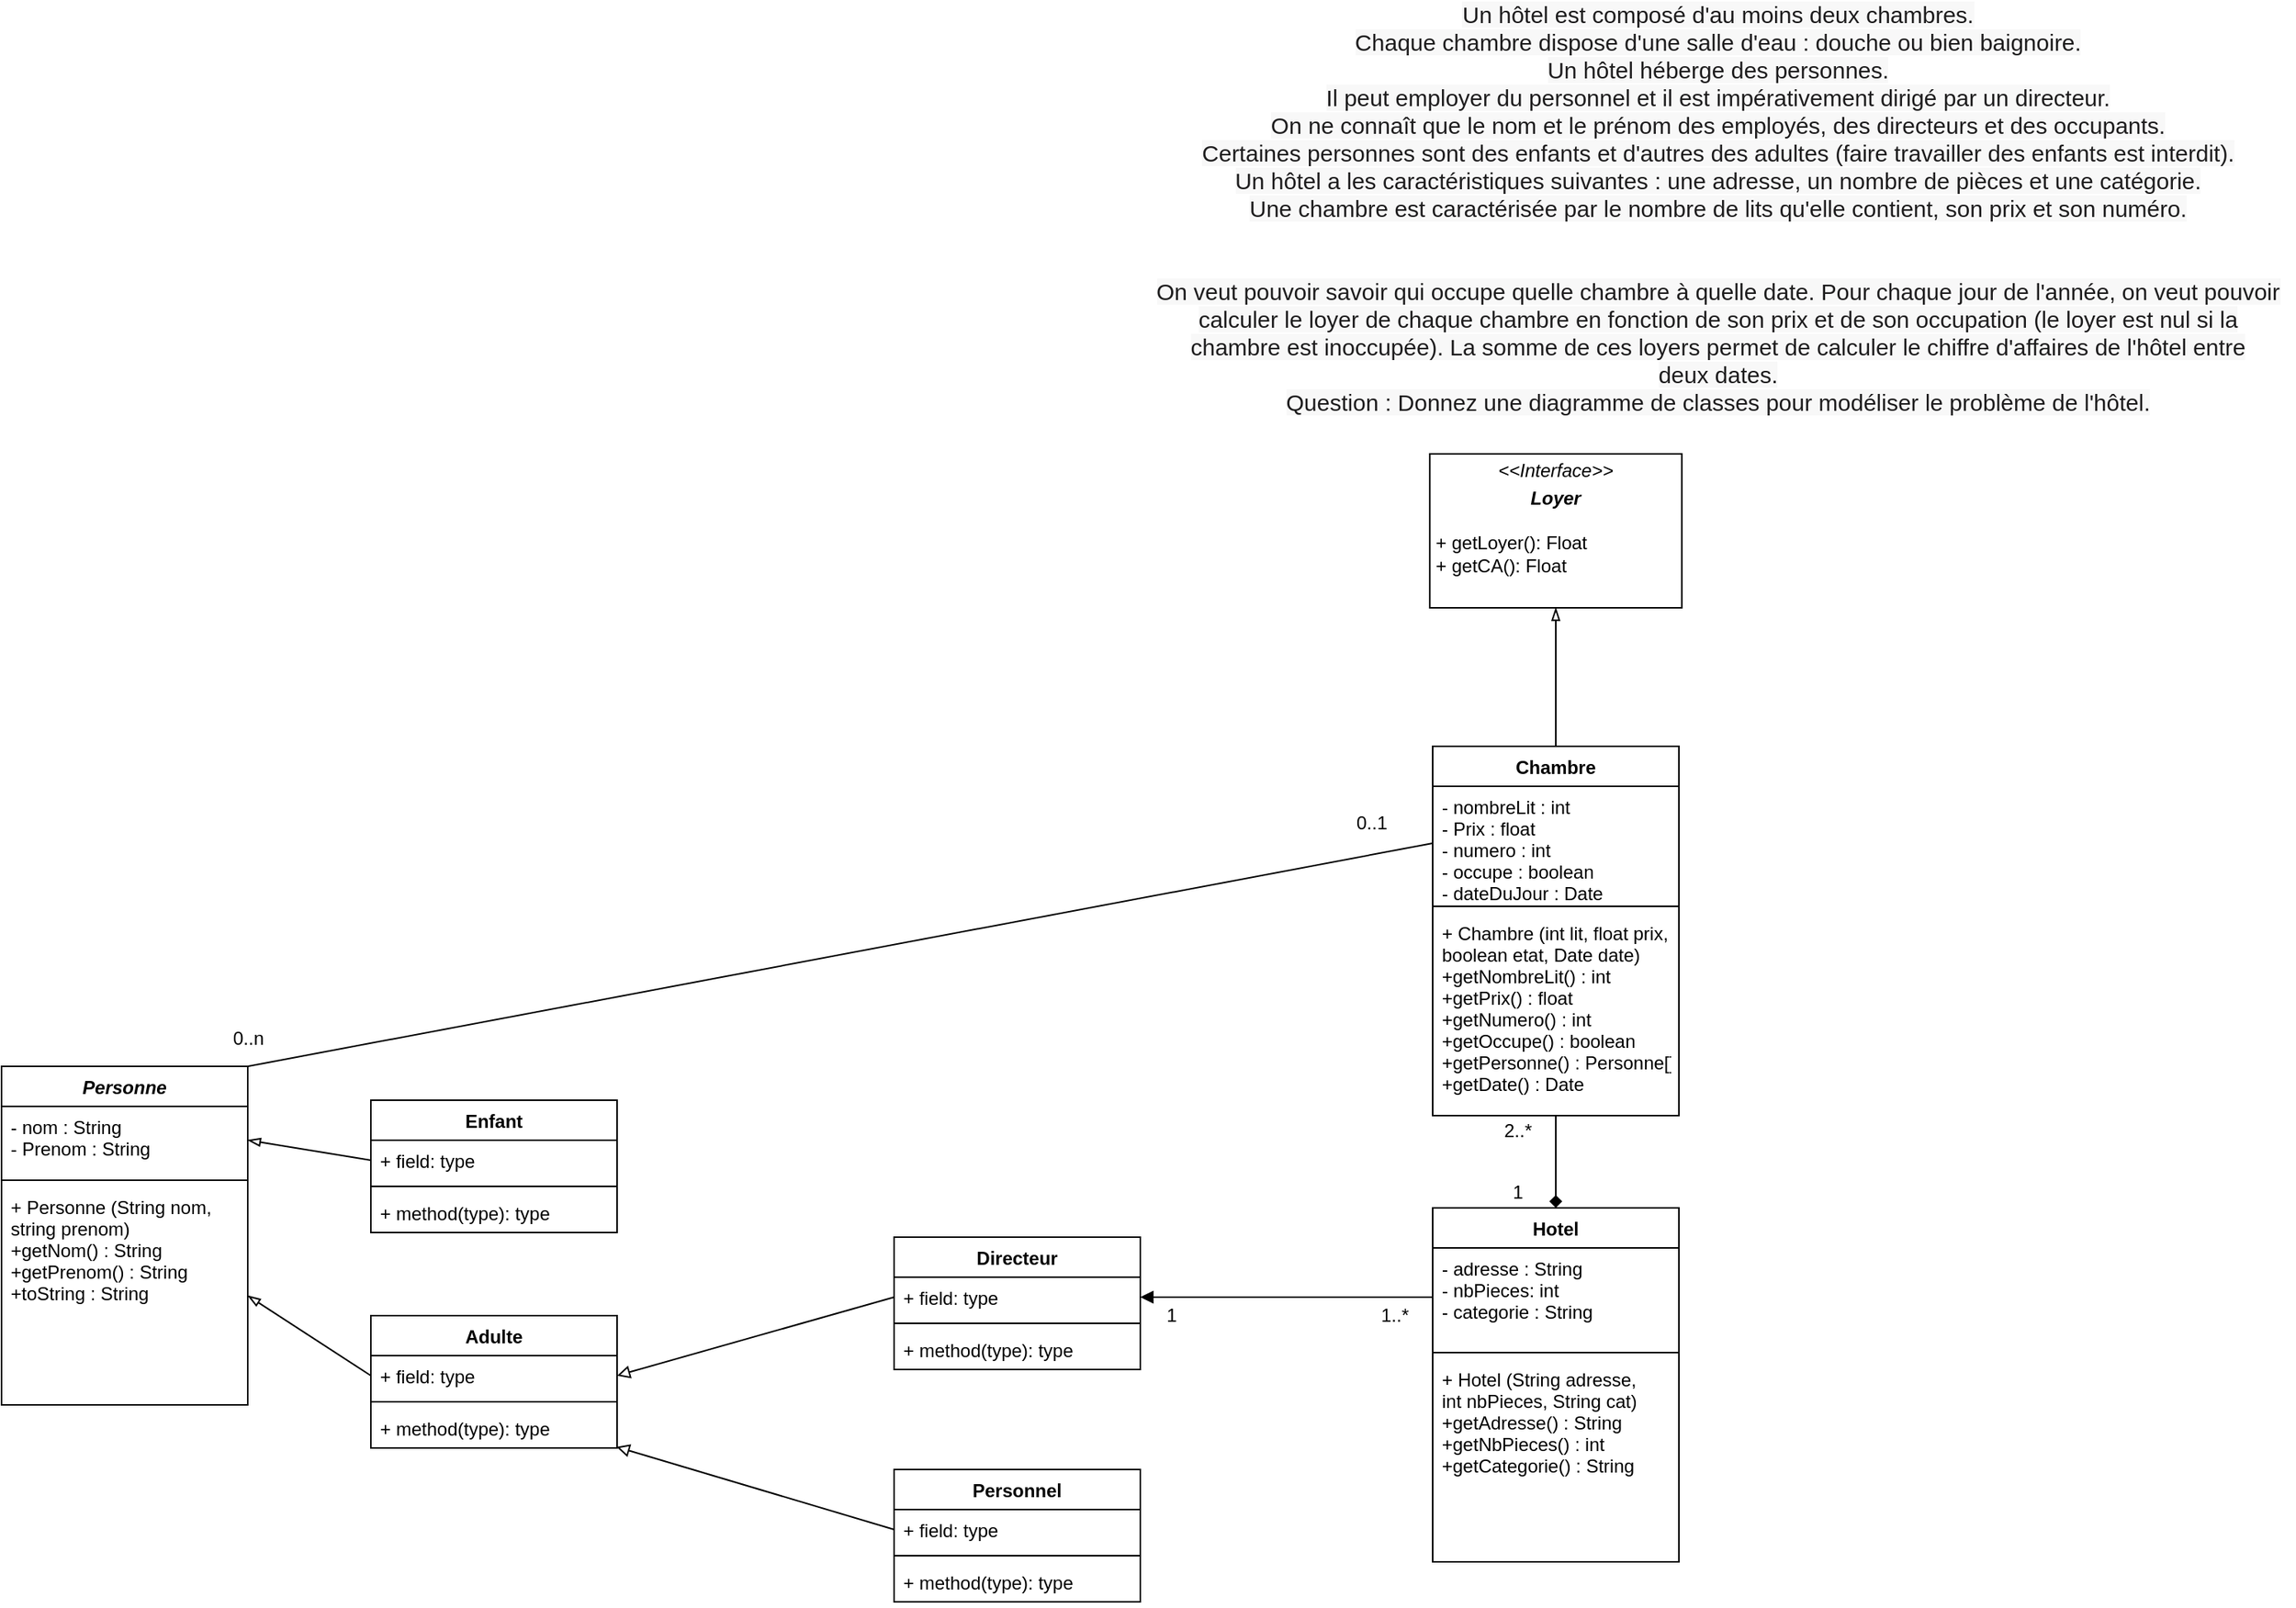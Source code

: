 <mxfile version="13.9.9" type="device"><diagram id="qVAw_95SvzIH4XZqb36K" name="Page-1"><mxGraphModel dx="1913" dy="-1509" grid="1" gridSize="10" guides="1" tooltips="1" connect="1" arrows="1" fold="1" page="1" pageScale="1" pageWidth="827" pageHeight="1169" math="0" shadow="0"><root><mxCell id="0"/><mxCell id="1" parent="0"/><mxCell id="4s2vEbkhP99Y_Z4xE4lT-126" value="&lt;span style=&quot;color: rgb(29 , 28 , 29) ; font-family: , &amp;#34;applelogo&amp;#34; , sans-serif ; font-size: 15px ; text-align: left ; background-color: rgb(248 , 248 , 248)&quot;&gt;Un hôtel est composé d'au moins deux chambres.&lt;/span&gt;&lt;br style=&quot;box-sizing: inherit ; color: rgb(29 , 28 , 29) ; font-family: , &amp;#34;applelogo&amp;#34; , sans-serif ; font-size: 15px ; text-align: left ; background-color: rgb(248 , 248 , 248)&quot;&gt;&lt;span style=&quot;color: rgb(29 , 28 , 29) ; font-family: , &amp;#34;applelogo&amp;#34; , sans-serif ; font-size: 15px ; text-align: left ; background-color: rgb(248 , 248 , 248)&quot;&gt;Chaque chambre dispose d'une salle d'eau : douche ou bien baignoire.&lt;/span&gt;&lt;br style=&quot;box-sizing: inherit ; color: rgb(29 , 28 , 29) ; font-family: , &amp;#34;applelogo&amp;#34; , sans-serif ; font-size: 15px ; text-align: left ; background-color: rgb(248 , 248 , 248)&quot;&gt;&lt;span style=&quot;color: rgb(29 , 28 , 29) ; font-family: , &amp;#34;applelogo&amp;#34; , sans-serif ; font-size: 15px ; text-align: left ; background-color: rgb(248 , 248 , 248)&quot;&gt;Un hôtel héberge des personnes.&lt;/span&gt;&lt;br style=&quot;box-sizing: inherit ; color: rgb(29 , 28 , 29) ; font-family: , &amp;#34;applelogo&amp;#34; , sans-serif ; font-size: 15px ; text-align: left ; background-color: rgb(248 , 248 , 248)&quot;&gt;&lt;span style=&quot;color: rgb(29 , 28 , 29) ; font-family: , &amp;#34;applelogo&amp;#34; , sans-serif ; font-size: 15px ; text-align: left ; background-color: rgb(248 , 248 , 248)&quot;&gt;Il peut employer du personnel et il est impérativement dirigé par un directeur.&lt;/span&gt;&lt;br style=&quot;box-sizing: inherit ; color: rgb(29 , 28 , 29) ; font-family: , &amp;#34;applelogo&amp;#34; , sans-serif ; font-size: 15px ; text-align: left ; background-color: rgb(248 , 248 , 248)&quot;&gt;&lt;span style=&quot;color: rgb(29 , 28 , 29) ; font-family: , &amp;#34;applelogo&amp;#34; , sans-serif ; font-size: 15px ; text-align: left ; background-color: rgb(248 , 248 , 248)&quot;&gt;On ne connaît que le nom et le prénom des employés, des directeurs et des occupants.&lt;/span&gt;&lt;br style=&quot;box-sizing: inherit ; color: rgb(29 , 28 , 29) ; font-family: , &amp;#34;applelogo&amp;#34; , sans-serif ; font-size: 15px ; text-align: left ; background-color: rgb(248 , 248 , 248)&quot;&gt;&lt;span style=&quot;color: rgb(29 , 28 , 29) ; font-family: , &amp;#34;applelogo&amp;#34; , sans-serif ; font-size: 15px ; text-align: left ; background-color: rgb(248 , 248 , 248)&quot;&gt;Certaines personnes sont des enfants et d'autres des adultes (faire travailler des enfants est interdit).&lt;/span&gt;&lt;br style=&quot;box-sizing: inherit ; color: rgb(29 , 28 , 29) ; font-family: , &amp;#34;applelogo&amp;#34; , sans-serif ; font-size: 15px ; text-align: left ; background-color: rgb(248 , 248 , 248)&quot;&gt;&lt;span style=&quot;color: rgb(29 , 28 , 29) ; font-family: , &amp;#34;applelogo&amp;#34; , sans-serif ; font-size: 15px ; text-align: left ; background-color: rgb(248 , 248 , 248)&quot;&gt;Un hôtel a les caractéristiques suivantes : une adresse, un nombre de pièces et une catégorie.&lt;/span&gt;&lt;br style=&quot;box-sizing: inherit ; color: rgb(29 , 28 , 29) ; font-family: , &amp;#34;applelogo&amp;#34; , sans-serif ; font-size: 15px ; text-align: left ; background-color: rgb(248 , 248 , 248)&quot;&gt;&lt;span style=&quot;color: rgb(29 , 28 , 29) ; font-family: , &amp;#34;applelogo&amp;#34; , sans-serif ; font-size: 15px ; text-align: left ; background-color: rgb(248 , 248 , 248)&quot;&gt;Une chambre est caractérisée par le nombre de lits qu'elle contient, son prix et son numéro.&lt;/span&gt;&lt;br style=&quot;box-sizing: inherit ; color: rgb(29 , 28 , 29) ; font-family: , &amp;#34;applelogo&amp;#34; , sans-serif ; font-size: 15px ; text-align: left ; background-color: rgb(248 , 248 , 248)&quot;&gt;&lt;span style=&quot;color: rgb(29 , 28 , 29) ; font-family: , &amp;#34;applelogo&amp;#34; , sans-serif ; font-size: 15px ; text-align: left ; background-color: rgb(248 , 248 , 248)&quot;&gt;&lt;br&gt;&lt;br&gt;On veut pouvoir savoir qui occupe quelle chambre à quelle date. Pour chaque jour de l'année, on veut pouvoir&lt;/span&gt;&lt;br style=&quot;box-sizing: inherit ; color: rgb(29 , 28 , 29) ; font-family: , &amp;#34;applelogo&amp;#34; , sans-serif ; font-size: 15px ; text-align: left ; background-color: rgb(248 , 248 , 248)&quot;&gt;&lt;span style=&quot;color: rgb(29 , 28 , 29) ; font-family: , &amp;#34;applelogo&amp;#34; , sans-serif ; font-size: 15px ; text-align: left ; background-color: rgb(248 , 248 , 248)&quot;&gt;calculer le loyer de chaque chambre en fonction de son prix et de son occupation (le loyer est nul si la&lt;/span&gt;&lt;br style=&quot;box-sizing: inherit ; color: rgb(29 , 28 , 29) ; font-family: , &amp;#34;applelogo&amp;#34; , sans-serif ; font-size: 15px ; text-align: left ; background-color: rgb(248 , 248 , 248)&quot;&gt;&lt;span style=&quot;color: rgb(29 , 28 , 29) ; font-family: , &amp;#34;applelogo&amp;#34; , sans-serif ; font-size: 15px ; text-align: left ; background-color: rgb(248 , 248 , 248)&quot;&gt;chambre est inoccupée). La somme de ces loyers permet de calculer le chiffre d'affaires de l'hôtel entre&lt;/span&gt;&lt;br style=&quot;box-sizing: inherit ; color: rgb(29 , 28 , 29) ; font-family: , &amp;#34;applelogo&amp;#34; , sans-serif ; font-size: 15px ; text-align: left ; background-color: rgb(248 , 248 , 248)&quot;&gt;&lt;span style=&quot;color: rgb(29 , 28 , 29) ; font-family: , &amp;#34;applelogo&amp;#34; , sans-serif ; font-size: 15px ; text-align: left ; background-color: rgb(248 , 248 , 248)&quot;&gt;deux dates.&lt;/span&gt;&lt;br style=&quot;box-sizing: inherit ; color: rgb(29 , 28 , 29) ; font-family: , &amp;#34;applelogo&amp;#34; , sans-serif ; font-size: 15px ; text-align: left ; background-color: rgb(248 , 248 , 248)&quot;&gt;&lt;span style=&quot;color: rgb(29 , 28 , 29) ; font-family: , &amp;#34;applelogo&amp;#34; , sans-serif ; font-size: 15px ; text-align: left ; background-color: rgb(248 , 248 , 248)&quot;&gt;Question : Donnez une diagramme de classes pour modéliser le problème de l'hôtel.&lt;/span&gt;" style="text;html=1;align=center;verticalAlign=middle;resizable=0;points=[];autosize=1;" parent="1" vertex="1"><mxGeometry y="3265" width="750" height="230" as="geometry"/></mxCell><mxCell id="4s2vEbkhP99Y_Z4xE4lT-136" value="Hotel" style="swimlane;fontStyle=1;align=center;verticalAlign=top;childLayout=stackLayout;horizontal=1;startSize=26;horizontalStack=0;resizeParent=1;resizeParentMax=0;resizeLast=0;collapsible=1;marginBottom=0;" parent="1" vertex="1"><mxGeometry x="190" y="4030" width="160" height="230" as="geometry"/></mxCell><mxCell id="4s2vEbkhP99Y_Z4xE4lT-137" value="- adresse : String&#10;- nbPieces: int&#10;- categorie : String" style="text;strokeColor=none;fillColor=none;align=left;verticalAlign=top;spacingLeft=4;spacingRight=4;overflow=hidden;rotatable=0;points=[[0,0.5],[1,0.5]];portConstraint=eastwest;" parent="4s2vEbkhP99Y_Z4xE4lT-136" vertex="1"><mxGeometry y="26" width="160" height="64" as="geometry"/></mxCell><mxCell id="4s2vEbkhP99Y_Z4xE4lT-138" value="" style="line;strokeWidth=1;fillColor=none;align=left;verticalAlign=middle;spacingTop=-1;spacingLeft=3;spacingRight=3;rotatable=0;labelPosition=right;points=[];portConstraint=eastwest;" parent="4s2vEbkhP99Y_Z4xE4lT-136" vertex="1"><mxGeometry y="90" width="160" height="8" as="geometry"/></mxCell><mxCell id="4s2vEbkhP99Y_Z4xE4lT-139" value="+ Hotel (String adresse, &#10;int nbPieces, String cat)&#10;+getAdresse() : String&#10;+getNbPieces() : int&#10;+getCategorie() : String" style="text;strokeColor=none;fillColor=none;align=left;verticalAlign=top;spacingLeft=4;spacingRight=4;overflow=hidden;rotatable=0;points=[[0,0.5],[1,0.5]];portConstraint=eastwest;" parent="4s2vEbkhP99Y_Z4xE4lT-136" vertex="1"><mxGeometry y="98" width="160" height="132" as="geometry"/></mxCell><mxCell id="4s2vEbkhP99Y_Z4xE4lT-140" value="Chambre" style="swimlane;fontStyle=1;align=center;verticalAlign=top;childLayout=stackLayout;horizontal=1;startSize=26;horizontalStack=0;resizeParent=1;resizeParentMax=0;resizeLast=0;collapsible=1;marginBottom=0;" parent="1" vertex="1"><mxGeometry x="190" y="3730" width="160" height="240" as="geometry"/></mxCell><mxCell id="4s2vEbkhP99Y_Z4xE4lT-141" value="- nombreLit : int&#10;- Prix : float&#10;- numero : int&#10;- occupe : boolean&#10;- dateDuJour : Date" style="text;strokeColor=none;fillColor=none;align=left;verticalAlign=top;spacingLeft=4;spacingRight=4;overflow=hidden;rotatable=0;points=[[0,0.5],[1,0.5]];portConstraint=eastwest;" parent="4s2vEbkhP99Y_Z4xE4lT-140" vertex="1"><mxGeometry y="26" width="160" height="74" as="geometry"/></mxCell><mxCell id="4s2vEbkhP99Y_Z4xE4lT-142" value="" style="line;strokeWidth=1;fillColor=none;align=left;verticalAlign=middle;spacingTop=-1;spacingLeft=3;spacingRight=3;rotatable=0;labelPosition=right;points=[];portConstraint=eastwest;" parent="4s2vEbkhP99Y_Z4xE4lT-140" vertex="1"><mxGeometry y="100" width="160" height="8" as="geometry"/></mxCell><mxCell id="4s2vEbkhP99Y_Z4xE4lT-143" value="+ Chambre (int lit, float prix,&#10;boolean etat, Date date)&#10;+getNombreLit() : int&#10;+getPrix() : float&#10;+getNumero() : int&#10;+getOccupe() : boolean&#10;+getPersonne() : Personne[]&#10;+getDate() : Date" style="text;strokeColor=none;fillColor=none;align=left;verticalAlign=top;spacingLeft=4;spacingRight=4;overflow=hidden;rotatable=0;points=[[0,0.5],[1,0.5]];portConstraint=eastwest;" parent="4s2vEbkhP99Y_Z4xE4lT-140" vertex="1"><mxGeometry y="108" width="160" height="132" as="geometry"/></mxCell><mxCell id="4s2vEbkhP99Y_Z4xE4lT-144" value="Personne" style="swimlane;fontStyle=3;align=center;verticalAlign=top;childLayout=stackLayout;horizontal=1;startSize=26;horizontalStack=0;resizeParent=1;resizeParentMax=0;resizeLast=0;collapsible=1;marginBottom=0;" parent="1" vertex="1"><mxGeometry x="-740" y="3938" width="160" height="220" as="geometry"/></mxCell><mxCell id="4s2vEbkhP99Y_Z4xE4lT-145" value="- nom : String&#10;- Prenom : String" style="text;strokeColor=none;fillColor=none;align=left;verticalAlign=top;spacingLeft=4;spacingRight=4;overflow=hidden;rotatable=0;points=[[0,0.5],[1,0.5]];portConstraint=eastwest;" parent="4s2vEbkhP99Y_Z4xE4lT-144" vertex="1"><mxGeometry y="26" width="160" height="44" as="geometry"/></mxCell><mxCell id="4s2vEbkhP99Y_Z4xE4lT-146" value="" style="line;strokeWidth=1;fillColor=none;align=left;verticalAlign=middle;spacingTop=-1;spacingLeft=3;spacingRight=3;rotatable=0;labelPosition=right;points=[];portConstraint=eastwest;" parent="4s2vEbkhP99Y_Z4xE4lT-144" vertex="1"><mxGeometry y="70" width="160" height="8" as="geometry"/></mxCell><mxCell id="4s2vEbkhP99Y_Z4xE4lT-147" value="+ Personne (String nom, &#10;string prenom)&#10;+getNom() : String&#10;+getPrenom() : String&#10;+toString : String" style="text;strokeColor=none;fillColor=none;align=left;verticalAlign=top;spacingLeft=4;spacingRight=4;overflow=hidden;rotatable=0;points=[[0,0.5],[1,0.5]];portConstraint=eastwest;" parent="4s2vEbkhP99Y_Z4xE4lT-144" vertex="1"><mxGeometry y="78" width="160" height="142" as="geometry"/></mxCell><mxCell id="4s2vEbkhP99Y_Z4xE4lT-148" value="Personnel" style="swimlane;fontStyle=1;align=center;verticalAlign=top;childLayout=stackLayout;horizontal=1;startSize=26;horizontalStack=0;resizeParent=1;resizeParentMax=0;resizeLast=0;collapsible=1;marginBottom=0;" parent="1" vertex="1"><mxGeometry x="-160" y="4200" width="160" height="86" as="geometry"/></mxCell><mxCell id="4s2vEbkhP99Y_Z4xE4lT-149" value="+ field: type" style="text;strokeColor=none;fillColor=none;align=left;verticalAlign=top;spacingLeft=4;spacingRight=4;overflow=hidden;rotatable=0;points=[[0,0.5],[1,0.5]];portConstraint=eastwest;" parent="4s2vEbkhP99Y_Z4xE4lT-148" vertex="1"><mxGeometry y="26" width="160" height="26" as="geometry"/></mxCell><mxCell id="4s2vEbkhP99Y_Z4xE4lT-150" value="" style="line;strokeWidth=1;fillColor=none;align=left;verticalAlign=middle;spacingTop=-1;spacingLeft=3;spacingRight=3;rotatable=0;labelPosition=right;points=[];portConstraint=eastwest;" parent="4s2vEbkhP99Y_Z4xE4lT-148" vertex="1"><mxGeometry y="52" width="160" height="8" as="geometry"/></mxCell><mxCell id="4s2vEbkhP99Y_Z4xE4lT-151" value="+ method(type): type" style="text;strokeColor=none;fillColor=none;align=left;verticalAlign=top;spacingLeft=4;spacingRight=4;overflow=hidden;rotatable=0;points=[[0,0.5],[1,0.5]];portConstraint=eastwest;" parent="4s2vEbkhP99Y_Z4xE4lT-148" vertex="1"><mxGeometry y="60" width="160" height="26" as="geometry"/></mxCell><mxCell id="4s2vEbkhP99Y_Z4xE4lT-152" value="Directeur" style="swimlane;fontStyle=1;align=center;verticalAlign=top;childLayout=stackLayout;horizontal=1;startSize=26;horizontalStack=0;resizeParent=1;resizeParentMax=0;resizeLast=0;collapsible=1;marginBottom=0;" parent="1" vertex="1"><mxGeometry x="-160" y="4049" width="160" height="86" as="geometry"/></mxCell><mxCell id="4s2vEbkhP99Y_Z4xE4lT-153" value="+ field: type" style="text;strokeColor=none;fillColor=none;align=left;verticalAlign=top;spacingLeft=4;spacingRight=4;overflow=hidden;rotatable=0;points=[[0,0.5],[1,0.5]];portConstraint=eastwest;" parent="4s2vEbkhP99Y_Z4xE4lT-152" vertex="1"><mxGeometry y="26" width="160" height="26" as="geometry"/></mxCell><mxCell id="4s2vEbkhP99Y_Z4xE4lT-154" value="" style="line;strokeWidth=1;fillColor=none;align=left;verticalAlign=middle;spacingTop=-1;spacingLeft=3;spacingRight=3;rotatable=0;labelPosition=right;points=[];portConstraint=eastwest;" parent="4s2vEbkhP99Y_Z4xE4lT-152" vertex="1"><mxGeometry y="52" width="160" height="8" as="geometry"/></mxCell><mxCell id="4s2vEbkhP99Y_Z4xE4lT-155" value="+ method(type): type" style="text;strokeColor=none;fillColor=none;align=left;verticalAlign=top;spacingLeft=4;spacingRight=4;overflow=hidden;rotatable=0;points=[[0,0.5],[1,0.5]];portConstraint=eastwest;" parent="4s2vEbkhP99Y_Z4xE4lT-152" vertex="1"><mxGeometry y="60" width="160" height="26" as="geometry"/></mxCell><mxCell id="4s2vEbkhP99Y_Z4xE4lT-161" value="Adulte" style="swimlane;fontStyle=1;align=center;verticalAlign=top;childLayout=stackLayout;horizontal=1;startSize=26;horizontalStack=0;resizeParent=1;resizeParentMax=0;resizeLast=0;collapsible=1;marginBottom=0;" parent="1" vertex="1"><mxGeometry x="-500" y="4100" width="160" height="86" as="geometry"/></mxCell><mxCell id="4s2vEbkhP99Y_Z4xE4lT-162" value="+ field: type" style="text;strokeColor=none;fillColor=none;align=left;verticalAlign=top;spacingLeft=4;spacingRight=4;overflow=hidden;rotatable=0;points=[[0,0.5],[1,0.5]];portConstraint=eastwest;" parent="4s2vEbkhP99Y_Z4xE4lT-161" vertex="1"><mxGeometry y="26" width="160" height="26" as="geometry"/></mxCell><mxCell id="4s2vEbkhP99Y_Z4xE4lT-163" value="" style="line;strokeWidth=1;fillColor=none;align=left;verticalAlign=middle;spacingTop=-1;spacingLeft=3;spacingRight=3;rotatable=0;labelPosition=right;points=[];portConstraint=eastwest;" parent="4s2vEbkhP99Y_Z4xE4lT-161" vertex="1"><mxGeometry y="52" width="160" height="8" as="geometry"/></mxCell><mxCell id="4s2vEbkhP99Y_Z4xE4lT-164" value="+ method(type): type" style="text;strokeColor=none;fillColor=none;align=left;verticalAlign=top;spacingLeft=4;spacingRight=4;overflow=hidden;rotatable=0;points=[[0,0.5],[1,0.5]];portConstraint=eastwest;" parent="4s2vEbkhP99Y_Z4xE4lT-161" vertex="1"><mxGeometry y="60" width="160" height="26" as="geometry"/></mxCell><mxCell id="4s2vEbkhP99Y_Z4xE4lT-165" value="Enfant" style="swimlane;fontStyle=1;align=center;verticalAlign=top;childLayout=stackLayout;horizontal=1;startSize=26;horizontalStack=0;resizeParent=1;resizeParentMax=0;resizeLast=0;collapsible=1;marginBottom=0;" parent="1" vertex="1"><mxGeometry x="-500" y="3960" width="160" height="86" as="geometry"/></mxCell><mxCell id="4s2vEbkhP99Y_Z4xE4lT-166" value="+ field: type" style="text;strokeColor=none;fillColor=none;align=left;verticalAlign=top;spacingLeft=4;spacingRight=4;overflow=hidden;rotatable=0;points=[[0,0.5],[1,0.5]];portConstraint=eastwest;" parent="4s2vEbkhP99Y_Z4xE4lT-165" vertex="1"><mxGeometry y="26" width="160" height="26" as="geometry"/></mxCell><mxCell id="4s2vEbkhP99Y_Z4xE4lT-167" value="" style="line;strokeWidth=1;fillColor=none;align=left;verticalAlign=middle;spacingTop=-1;spacingLeft=3;spacingRight=3;rotatable=0;labelPosition=right;points=[];portConstraint=eastwest;" parent="4s2vEbkhP99Y_Z4xE4lT-165" vertex="1"><mxGeometry y="52" width="160" height="8" as="geometry"/></mxCell><mxCell id="4s2vEbkhP99Y_Z4xE4lT-168" value="+ method(type): type" style="text;strokeColor=none;fillColor=none;align=left;verticalAlign=top;spacingLeft=4;spacingRight=4;overflow=hidden;rotatable=0;points=[[0,0.5],[1,0.5]];portConstraint=eastwest;" parent="4s2vEbkhP99Y_Z4xE4lT-165" vertex="1"><mxGeometry y="60" width="160" height="26" as="geometry"/></mxCell><mxCell id="4s2vEbkhP99Y_Z4xE4lT-173" value="" style="endArrow=none;html=1;startArrow=blockThin;startFill=0;entryX=0;entryY=0.5;entryDx=0;entryDy=0;exitX=1;exitY=0.5;exitDx=0;exitDy=0;" parent="1" source="4s2vEbkhP99Y_Z4xE4lT-145" target="4s2vEbkhP99Y_Z4xE4lT-166" edge="1"><mxGeometry width="50" height="50" relative="1" as="geometry"><mxPoint x="-550" y="4010" as="sourcePoint"/><mxPoint x="-30" y="3910" as="targetPoint"/></mxGeometry></mxCell><mxCell id="4s2vEbkhP99Y_Z4xE4lT-174" value="" style="endArrow=none;html=1;startArrow=blockThin;startFill=0;exitX=1;exitY=0.5;exitDx=0;exitDy=0;entryX=0;entryY=0.5;entryDx=0;entryDy=0;" parent="1" source="4s2vEbkhP99Y_Z4xE4lT-147" target="4s2vEbkhP99Y_Z4xE4lT-162" edge="1"><mxGeometry width="50" height="50" relative="1" as="geometry"><mxPoint x="-570" y="3996" as="sourcePoint"/><mxPoint x="-490" y="3949" as="targetPoint"/></mxGeometry></mxCell><mxCell id="4s2vEbkhP99Y_Z4xE4lT-177" value="" style="endArrow=block;html=1;endFill=0;entryX=1;entryY=0.5;entryDx=0;entryDy=0;exitX=0;exitY=0.5;exitDx=0;exitDy=0;" parent="1" source="4s2vEbkhP99Y_Z4xE4lT-153" target="4s2vEbkhP99Y_Z4xE4lT-162" edge="1"><mxGeometry width="50" height="50" relative="1" as="geometry"><mxPoint x="-200" y="4060" as="sourcePoint"/><mxPoint x="-320" y="3959" as="targetPoint"/></mxGeometry></mxCell><mxCell id="4s2vEbkhP99Y_Z4xE4lT-178" value="" style="endArrow=block;html=1;endFill=0;entryX=0.998;entryY=0.974;entryDx=0;entryDy=0;exitX=0;exitY=0.5;exitDx=0;exitDy=0;entryPerimeter=0;" parent="1" source="4s2vEbkhP99Y_Z4xE4lT-149" target="4s2vEbkhP99Y_Z4xE4lT-164" edge="1"><mxGeometry width="50" height="50" relative="1" as="geometry"><mxPoint x="-130" y="3969" as="sourcePoint"/><mxPoint x="-310" y="3969" as="targetPoint"/></mxGeometry></mxCell><mxCell id="4s2vEbkhP99Y_Z4xE4lT-179" value="" style="endArrow=diamond;html=1;endFill=1;entryX=0.5;entryY=0;entryDx=0;entryDy=0;" parent="1" source="4s2vEbkhP99Y_Z4xE4lT-143" target="4s2vEbkhP99Y_Z4xE4lT-136" edge="1"><mxGeometry width="50" height="50" relative="1" as="geometry"><mxPoint x="320" y="4000" as="sourcePoint"/><mxPoint x="350" y="4010" as="targetPoint"/></mxGeometry></mxCell><mxCell id="4s2vEbkhP99Y_Z4xE4lT-182" value="" style="endArrow=none;html=1;entryX=0;entryY=0.5;entryDx=0;entryDy=0;exitX=1;exitY=0.5;exitDx=0;exitDy=0;startArrow=block;startFill=1;" parent="1" source="4s2vEbkhP99Y_Z4xE4lT-153" target="4s2vEbkhP99Y_Z4xE4lT-137" edge="1"><mxGeometry width="50" height="50" relative="1" as="geometry"><mxPoint x="-80" y="3820" as="sourcePoint"/><mxPoint x="-30" y="3770" as="targetPoint"/></mxGeometry></mxCell><mxCell id="4s2vEbkhP99Y_Z4xE4lT-183" value="1" style="text;html=1;align=center;verticalAlign=middle;resizable=0;points=[];autosize=1;" parent="1" vertex="1"><mxGeometry x="10" y="4090" width="20" height="20" as="geometry"/></mxCell><mxCell id="4s2vEbkhP99Y_Z4xE4lT-184" value="1..*" style="text;html=1;align=center;verticalAlign=middle;resizable=0;points=[];autosize=1;" parent="1" vertex="1"><mxGeometry x="150" y="4090" width="30" height="20" as="geometry"/></mxCell><mxCell id="4s2vEbkhP99Y_Z4xE4lT-186" value="2..*" style="text;html=1;align=center;verticalAlign=middle;resizable=0;points=[];autosize=1;" parent="1" vertex="1"><mxGeometry x="230" y="3970" width="30" height="20" as="geometry"/></mxCell><mxCell id="4s2vEbkhP99Y_Z4xE4lT-187" value="1" style="text;html=1;align=center;verticalAlign=middle;resizable=0;points=[];autosize=1;" parent="1" vertex="1"><mxGeometry x="235" y="4010" width="20" height="20" as="geometry"/></mxCell><mxCell id="4s2vEbkhP99Y_Z4xE4lT-189" value="0..n" style="text;html=1;align=center;verticalAlign=middle;resizable=0;points=[];autosize=1;" parent="1" vertex="1"><mxGeometry x="-600" y="3910" width="40" height="20" as="geometry"/></mxCell><mxCell id="4s2vEbkhP99Y_Z4xE4lT-190" value="0..1" style="text;html=1;align=center;verticalAlign=middle;resizable=0;points=[];autosize=1;" parent="1" vertex="1"><mxGeometry x="130" y="3770" width="40" height="20" as="geometry"/></mxCell><mxCell id="4s2vEbkhP99Y_Z4xE4lT-196" value="" style="endArrow=none;html=1;entryX=0;entryY=0.5;entryDx=0;entryDy=0;exitX=1;exitY=0;exitDx=0;exitDy=0;" parent="1" source="4s2vEbkhP99Y_Z4xE4lT-144" target="4s2vEbkhP99Y_Z4xE4lT-141" edge="1"><mxGeometry width="50" height="50" relative="1" as="geometry"><mxPoint x="-580" y="3938" as="sourcePoint"/><mxPoint x="-165" y="3855" as="targetPoint"/></mxGeometry></mxCell><mxCell id="4s2vEbkhP99Y_Z4xE4lT-199" value="&lt;p style=&quot;margin: 0px ; margin-top: 4px ; text-align: center&quot;&gt;&lt;i&gt;&amp;lt;&amp;lt;Interface&amp;gt;&amp;gt;&lt;/i&gt;&lt;/p&gt;&lt;p style=&quot;margin: 0px ; margin-top: 4px ; text-align: center&quot;&gt;&lt;i&gt;&lt;b&gt;Loyer&lt;/b&gt;&lt;/i&gt;&lt;br&gt;&lt;/p&gt;&lt;p style=&quot;margin: 0px ; margin-left: 4px&quot;&gt;&lt;/p&gt;&lt;p style=&quot;margin: 0px ; margin-left: 4px&quot;&gt;&lt;br&gt;&lt;/p&gt;&lt;p style=&quot;margin: 0px ; margin-left: 4px&quot;&gt;+ getLoyer(): Float&lt;br&gt;+ getCA(): Float&lt;br&gt;&lt;/p&gt;" style="verticalAlign=top;align=left;overflow=fill;fontSize=12;fontFamily=Helvetica;html=1;" parent="1" vertex="1"><mxGeometry x="188.13" y="3540" width="163.75" height="100" as="geometry"/></mxCell><mxCell id="4s2vEbkhP99Y_Z4xE4lT-200" value="" style="endArrow=none;html=1;startArrow=blockThin;startFill=0;entryX=0.5;entryY=0;entryDx=0;entryDy=0;exitX=0.5;exitY=1;exitDx=0;exitDy=0;" parent="1" source="4s2vEbkhP99Y_Z4xE4lT-199" target="4s2vEbkhP99Y_Z4xE4lT-140" edge="1"><mxGeometry width="50" height="50" relative="1" as="geometry"><mxPoint x="-570" y="3996" as="sourcePoint"/><mxPoint x="-490" y="4009" as="targetPoint"/></mxGeometry></mxCell></root></mxGraphModel></diagram></mxfile>